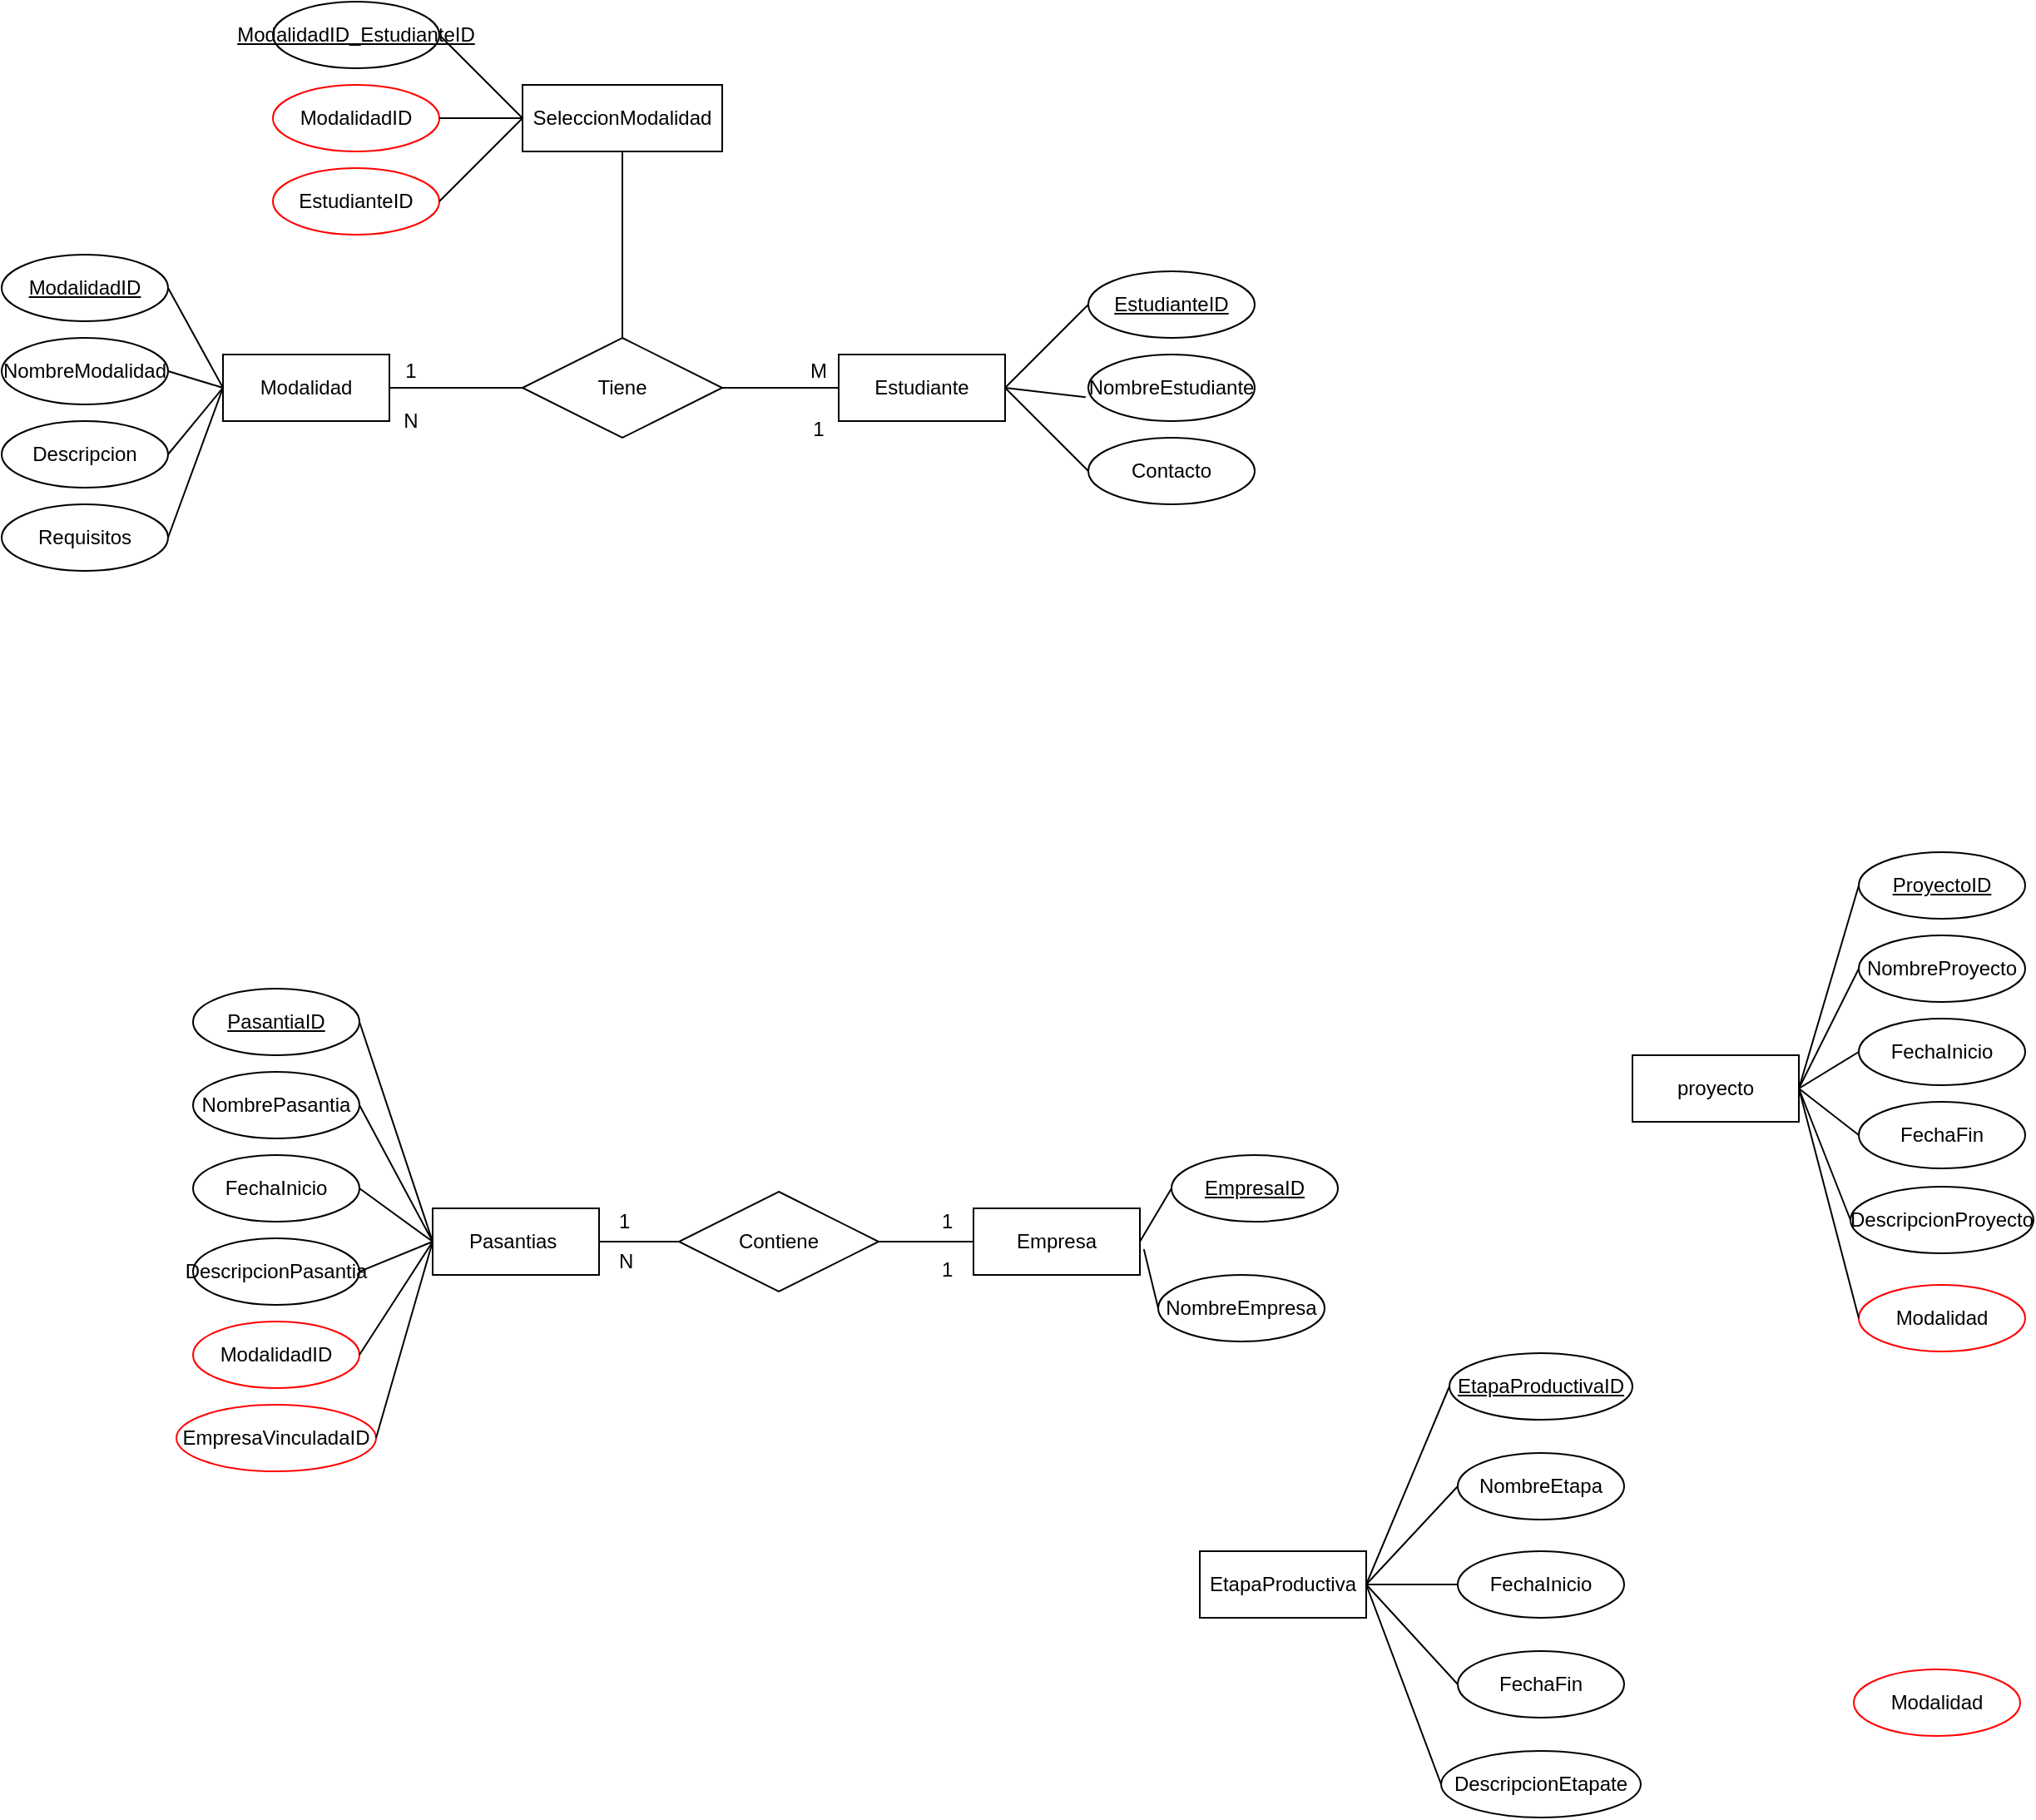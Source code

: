 <mxfile version="21.8.2" type="device">
  <diagram name="Página-1" id="7XZq4JvQYt5dFGQhsl9o">
    <mxGraphModel dx="1114" dy="598" grid="1" gridSize="10" guides="1" tooltips="1" connect="1" arrows="1" fold="1" page="1" pageScale="1" pageWidth="827" pageHeight="1169" math="0" shadow="0">
      <root>
        <mxCell id="0" />
        <mxCell id="1" parent="0" />
        <mxCell id="lfLKXVhpq9_OITYBXU5h-1" value="Modalidad" style="whiteSpace=wrap;html=1;align=center;" vertex="1" parent="1">
          <mxGeometry x="320" y="270" width="100" height="40" as="geometry" />
        </mxCell>
        <mxCell id="lfLKXVhpq9_OITYBXU5h-2" value="ModalidadID" style="ellipse;whiteSpace=wrap;html=1;align=center;fontStyle=4;" vertex="1" parent="1">
          <mxGeometry x="187" y="210" width="100" height="40" as="geometry" />
        </mxCell>
        <mxCell id="lfLKXVhpq9_OITYBXU5h-3" value="  NombreModalidad" style="ellipse;whiteSpace=wrap;html=1;align=center;" vertex="1" parent="1">
          <mxGeometry x="187" y="260" width="100" height="40" as="geometry" />
        </mxCell>
        <mxCell id="lfLKXVhpq9_OITYBXU5h-4" value=" Descripcion" style="ellipse;whiteSpace=wrap;html=1;align=center;" vertex="1" parent="1">
          <mxGeometry x="187" y="310" width="100" height="40" as="geometry" />
        </mxCell>
        <mxCell id="lfLKXVhpq9_OITYBXU5h-5" value=" Requisitos" style="ellipse;whiteSpace=wrap;html=1;align=center;" vertex="1" parent="1">
          <mxGeometry x="187" y="360" width="100" height="40" as="geometry" />
        </mxCell>
        <mxCell id="lfLKXVhpq9_OITYBXU5h-6" value="Estudiante" style="whiteSpace=wrap;html=1;align=center;" vertex="1" parent="1">
          <mxGeometry x="690" y="270" width="100" height="40" as="geometry" />
        </mxCell>
        <mxCell id="lfLKXVhpq9_OITYBXU5h-7" value="" style="endArrow=none;html=1;rounded=0;entryX=1;entryY=0.5;entryDx=0;entryDy=0;exitX=0;exitY=0.5;exitDx=0;exitDy=0;" edge="1" parent="1" source="lfLKXVhpq9_OITYBXU5h-1" target="lfLKXVhpq9_OITYBXU5h-3">
          <mxGeometry width="50" height="50" relative="1" as="geometry">
            <mxPoint x="250" y="430" as="sourcePoint" />
            <mxPoint x="300" y="380" as="targetPoint" />
          </mxGeometry>
        </mxCell>
        <mxCell id="lfLKXVhpq9_OITYBXU5h-8" value="" style="endArrow=none;html=1;rounded=0;entryX=1;entryY=0.5;entryDx=0;entryDy=0;exitX=0;exitY=0.5;exitDx=0;exitDy=0;" edge="1" parent="1" source="lfLKXVhpq9_OITYBXU5h-1" target="lfLKXVhpq9_OITYBXU5h-2">
          <mxGeometry width="50" height="50" relative="1" as="geometry">
            <mxPoint x="210" y="460" as="sourcePoint" />
            <mxPoint x="260" y="410" as="targetPoint" />
          </mxGeometry>
        </mxCell>
        <mxCell id="lfLKXVhpq9_OITYBXU5h-9" value="" style="endArrow=none;html=1;rounded=0;entryX=0;entryY=0.5;entryDx=0;entryDy=0;exitX=1;exitY=0.5;exitDx=0;exitDy=0;" edge="1" parent="1" source="lfLKXVhpq9_OITYBXU5h-4" target="lfLKXVhpq9_OITYBXU5h-1">
          <mxGeometry width="50" height="50" relative="1" as="geometry">
            <mxPoint x="190" y="490" as="sourcePoint" />
            <mxPoint x="250" y="310" as="targetPoint" />
          </mxGeometry>
        </mxCell>
        <mxCell id="lfLKXVhpq9_OITYBXU5h-10" value="" style="endArrow=none;html=1;rounded=0;entryX=0;entryY=0.5;entryDx=0;entryDy=0;exitX=1;exitY=0.5;exitDx=0;exitDy=0;" edge="1" parent="1" source="lfLKXVhpq9_OITYBXU5h-5" target="lfLKXVhpq9_OITYBXU5h-1">
          <mxGeometry width="50" height="50" relative="1" as="geometry">
            <mxPoint x="180" y="480" as="sourcePoint" />
            <mxPoint x="230" y="430" as="targetPoint" />
          </mxGeometry>
        </mxCell>
        <mxCell id="lfLKXVhpq9_OITYBXU5h-12" value="Tiene" style="shape=rhombus;perimeter=rhombusPerimeter;whiteSpace=wrap;html=1;align=center;" vertex="1" parent="1">
          <mxGeometry x="500" y="260" width="120" height="60" as="geometry" />
        </mxCell>
        <mxCell id="lfLKXVhpq9_OITYBXU5h-13" value="" style="endArrow=none;html=1;rounded=0;entryX=1;entryY=0.5;entryDx=0;entryDy=0;" edge="1" parent="1" source="lfLKXVhpq9_OITYBXU5h-12" target="lfLKXVhpq9_OITYBXU5h-1">
          <mxGeometry width="50" height="50" relative="1" as="geometry">
            <mxPoint x="270" y="400" as="sourcePoint" />
            <mxPoint x="320" y="350" as="targetPoint" />
          </mxGeometry>
        </mxCell>
        <mxCell id="lfLKXVhpq9_OITYBXU5h-14" value="" style="endArrow=none;html=1;rounded=0;entryX=1;entryY=0.5;entryDx=0;entryDy=0;" edge="1" parent="1" source="lfLKXVhpq9_OITYBXU5h-6" target="lfLKXVhpq9_OITYBXU5h-12">
          <mxGeometry width="50" height="50" relative="1" as="geometry">
            <mxPoint x="280" y="530" as="sourcePoint" />
            <mxPoint x="190" y="500" as="targetPoint" />
          </mxGeometry>
        </mxCell>
        <mxCell id="lfLKXVhpq9_OITYBXU5h-15" value="  NombreEstudiante" style="ellipse;whiteSpace=wrap;html=1;align=center;" vertex="1" parent="1">
          <mxGeometry x="840" y="270" width="100" height="40" as="geometry" />
        </mxCell>
        <mxCell id="lfLKXVhpq9_OITYBXU5h-16" value=" EstudianteID" style="ellipse;whiteSpace=wrap;html=1;align=center;fontStyle=4;" vertex="1" parent="1">
          <mxGeometry x="840" y="220" width="100" height="40" as="geometry" />
        </mxCell>
        <mxCell id="lfLKXVhpq9_OITYBXU5h-17" value=" Contacto" style="ellipse;whiteSpace=wrap;html=1;align=center;" vertex="1" parent="1">
          <mxGeometry x="840" y="320" width="100" height="40" as="geometry" />
        </mxCell>
        <mxCell id="lfLKXVhpq9_OITYBXU5h-18" value="" style="endArrow=none;html=1;rounded=0;entryX=0;entryY=0.5;entryDx=0;entryDy=0;exitX=1;exitY=0.5;exitDx=0;exitDy=0;" edge="1" parent="1" source="lfLKXVhpq9_OITYBXU5h-6" target="lfLKXVhpq9_OITYBXU5h-16">
          <mxGeometry width="50" height="50" relative="1" as="geometry">
            <mxPoint x="750" y="440" as="sourcePoint" />
            <mxPoint x="800" y="390" as="targetPoint" />
          </mxGeometry>
        </mxCell>
        <mxCell id="lfLKXVhpq9_OITYBXU5h-19" value="" style="endArrow=none;html=1;rounded=0;entryX=-0.016;entryY=0.64;entryDx=0;entryDy=0;entryPerimeter=0;exitX=1;exitY=0.5;exitDx=0;exitDy=0;" edge="1" parent="1" source="lfLKXVhpq9_OITYBXU5h-6" target="lfLKXVhpq9_OITYBXU5h-15">
          <mxGeometry width="50" height="50" relative="1" as="geometry">
            <mxPoint x="630" y="440" as="sourcePoint" />
            <mxPoint x="680" y="390" as="targetPoint" />
          </mxGeometry>
        </mxCell>
        <mxCell id="lfLKXVhpq9_OITYBXU5h-20" value="" style="endArrow=none;html=1;rounded=0;exitX=0;exitY=0.5;exitDx=0;exitDy=0;entryX=1;entryY=0.5;entryDx=0;entryDy=0;" edge="1" parent="1" source="lfLKXVhpq9_OITYBXU5h-17" target="lfLKXVhpq9_OITYBXU5h-6">
          <mxGeometry width="50" height="50" relative="1" as="geometry">
            <mxPoint x="710" y="450" as="sourcePoint" />
            <mxPoint x="790" y="350" as="targetPoint" />
          </mxGeometry>
        </mxCell>
        <mxCell id="lfLKXVhpq9_OITYBXU5h-21" value="1" style="text;html=1;strokeColor=none;fillColor=none;align=center;verticalAlign=middle;whiteSpace=wrap;rounded=0;" vertex="1" parent="1">
          <mxGeometry x="403" y="265" width="60" height="30" as="geometry" />
        </mxCell>
        <mxCell id="lfLKXVhpq9_OITYBXU5h-22" value="N" style="text;html=1;strokeColor=none;fillColor=none;align=center;verticalAlign=middle;whiteSpace=wrap;rounded=0;" vertex="1" parent="1">
          <mxGeometry x="403" y="295" width="60" height="30" as="geometry" />
        </mxCell>
        <mxCell id="lfLKXVhpq9_OITYBXU5h-24" value="M" style="text;html=1;strokeColor=none;fillColor=none;align=center;verticalAlign=middle;whiteSpace=wrap;rounded=0;" vertex="1" parent="1">
          <mxGeometry x="648" y="265" width="60" height="30" as="geometry" />
        </mxCell>
        <mxCell id="lfLKXVhpq9_OITYBXU5h-25" value="1" style="text;html=1;strokeColor=none;fillColor=none;align=center;verticalAlign=middle;whiteSpace=wrap;rounded=0;" vertex="1" parent="1">
          <mxGeometry x="648" y="300" width="60" height="30" as="geometry" />
        </mxCell>
        <mxCell id="lfLKXVhpq9_OITYBXU5h-36" value="Pasantias&amp;nbsp;" style="whiteSpace=wrap;html=1;align=center;" vertex="1" parent="1">
          <mxGeometry x="446" y="783" width="100" height="40" as="geometry" />
        </mxCell>
        <mxCell id="lfLKXVhpq9_OITYBXU5h-37" value="  NombrePasantia " style="ellipse;whiteSpace=wrap;html=1;align=center;" vertex="1" parent="1">
          <mxGeometry x="302" y="701" width="100" height="40" as="geometry" />
        </mxCell>
        <mxCell id="lfLKXVhpq9_OITYBXU5h-38" value=" PasantiaID" style="ellipse;whiteSpace=wrap;html=1;align=center;fontStyle=4;" vertex="1" parent="1">
          <mxGeometry x="302" y="651" width="100" height="40" as="geometry" />
        </mxCell>
        <mxCell id="lfLKXVhpq9_OITYBXU5h-39" value="  FechaInicio" style="ellipse;whiteSpace=wrap;html=1;align=center;" vertex="1" parent="1">
          <mxGeometry x="302" y="751" width="100" height="40" as="geometry" />
        </mxCell>
        <mxCell id="lfLKXVhpq9_OITYBXU5h-40" value="DescripcionPasantia" style="ellipse;whiteSpace=wrap;html=1;align=center;" vertex="1" parent="1">
          <mxGeometry x="302" y="801" width="100" height="40" as="geometry" />
        </mxCell>
        <mxCell id="lfLKXVhpq9_OITYBXU5h-41" value="ModalidadID" style="ellipse;whiteSpace=wrap;html=1;align=center;strokeColor=#ff0000;" vertex="1" parent="1">
          <mxGeometry x="302" y="851" width="100" height="40" as="geometry" />
        </mxCell>
        <mxCell id="lfLKXVhpq9_OITYBXU5h-42" value=" EmpresaVinculadaID" style="ellipse;whiteSpace=wrap;html=1;align=center;strokeColor=#ff0000;" vertex="1" parent="1">
          <mxGeometry x="292" y="901" width="120" height="40" as="geometry" />
        </mxCell>
        <mxCell id="lfLKXVhpq9_OITYBXU5h-43" value="" style="endArrow=none;html=1;rounded=0;entryX=1;entryY=0.5;entryDx=0;entryDy=0;exitX=0;exitY=0.5;exitDx=0;exitDy=0;" edge="1" parent="1" source="lfLKXVhpq9_OITYBXU5h-36" target="lfLKXVhpq9_OITYBXU5h-38">
          <mxGeometry width="50" height="50" relative="1" as="geometry">
            <mxPoint x="366" y="853" as="sourcePoint" />
            <mxPoint x="416" y="803" as="targetPoint" />
          </mxGeometry>
        </mxCell>
        <mxCell id="lfLKXVhpq9_OITYBXU5h-44" value="" style="endArrow=none;html=1;rounded=0;entryX=1;entryY=0.5;entryDx=0;entryDy=0;exitX=0;exitY=0.5;exitDx=0;exitDy=0;" edge="1" parent="1" source="lfLKXVhpq9_OITYBXU5h-36" target="lfLKXVhpq9_OITYBXU5h-37">
          <mxGeometry width="50" height="50" relative="1" as="geometry">
            <mxPoint x="326" y="853" as="sourcePoint" />
            <mxPoint x="376" y="803" as="targetPoint" />
          </mxGeometry>
        </mxCell>
        <mxCell id="lfLKXVhpq9_OITYBXU5h-45" value="" style="endArrow=none;html=1;rounded=0;entryX=1;entryY=0.5;entryDx=0;entryDy=0;exitX=0;exitY=0.5;exitDx=0;exitDy=0;" edge="1" parent="1" source="lfLKXVhpq9_OITYBXU5h-36" target="lfLKXVhpq9_OITYBXU5h-39">
          <mxGeometry width="50" height="50" relative="1" as="geometry">
            <mxPoint x="336" y="873" as="sourcePoint" />
            <mxPoint x="386" y="823" as="targetPoint" />
          </mxGeometry>
        </mxCell>
        <mxCell id="lfLKXVhpq9_OITYBXU5h-46" value="" style="endArrow=none;html=1;rounded=0;entryX=1;entryY=0.5;entryDx=0;entryDy=0;exitX=0;exitY=0.5;exitDx=0;exitDy=0;" edge="1" parent="1" source="lfLKXVhpq9_OITYBXU5h-36" target="lfLKXVhpq9_OITYBXU5h-40">
          <mxGeometry width="50" height="50" relative="1" as="geometry">
            <mxPoint x="366" y="893" as="sourcePoint" />
            <mxPoint x="416" y="843" as="targetPoint" />
          </mxGeometry>
        </mxCell>
        <mxCell id="lfLKXVhpq9_OITYBXU5h-47" value="" style="endArrow=none;html=1;rounded=0;entryX=1;entryY=0.5;entryDx=0;entryDy=0;exitX=0;exitY=0.5;exitDx=0;exitDy=0;" edge="1" parent="1" source="lfLKXVhpq9_OITYBXU5h-36" target="lfLKXVhpq9_OITYBXU5h-41">
          <mxGeometry width="50" height="50" relative="1" as="geometry">
            <mxPoint x="366" y="913" as="sourcePoint" />
            <mxPoint x="416" y="863" as="targetPoint" />
          </mxGeometry>
        </mxCell>
        <mxCell id="lfLKXVhpq9_OITYBXU5h-48" value="" style="endArrow=none;html=1;rounded=0;entryX=0;entryY=0.5;entryDx=0;entryDy=0;exitX=1;exitY=0.5;exitDx=0;exitDy=0;" edge="1" parent="1" source="lfLKXVhpq9_OITYBXU5h-42" target="lfLKXVhpq9_OITYBXU5h-36">
          <mxGeometry width="50" height="50" relative="1" as="geometry">
            <mxPoint x="416" y="963" as="sourcePoint" />
            <mxPoint x="466" y="913" as="targetPoint" />
          </mxGeometry>
        </mxCell>
        <mxCell id="lfLKXVhpq9_OITYBXU5h-49" value="Contiene" style="shape=rhombus;perimeter=rhombusPerimeter;whiteSpace=wrap;html=1;align=center;" vertex="1" parent="1">
          <mxGeometry x="594" y="773" width="120" height="60" as="geometry" />
        </mxCell>
        <mxCell id="lfLKXVhpq9_OITYBXU5h-50" value="" style="endArrow=none;html=1;rounded=0;exitX=1;exitY=0.5;exitDx=0;exitDy=0;entryX=0;entryY=0.5;entryDx=0;entryDy=0;" edge="1" parent="1" source="lfLKXVhpq9_OITYBXU5h-36" target="lfLKXVhpq9_OITYBXU5h-49">
          <mxGeometry relative="1" as="geometry">
            <mxPoint x="630" y="923" as="sourcePoint" />
            <mxPoint x="790" y="923" as="targetPoint" />
          </mxGeometry>
        </mxCell>
        <mxCell id="lfLKXVhpq9_OITYBXU5h-51" value="" style="endArrow=none;html=1;rounded=0;entryX=0;entryY=0.5;entryDx=0;entryDy=0;exitX=1;exitY=0.5;exitDx=0;exitDy=0;" edge="1" parent="1" source="lfLKXVhpq9_OITYBXU5h-49" target="lfLKXVhpq9_OITYBXU5h-52">
          <mxGeometry relative="1" as="geometry">
            <mxPoint x="740" y="853" as="sourcePoint" />
            <mxPoint x="771" y="803" as="targetPoint" />
          </mxGeometry>
        </mxCell>
        <mxCell id="lfLKXVhpq9_OITYBXU5h-52" value="Empresa" style="whiteSpace=wrap;html=1;align=center;" vertex="1" parent="1">
          <mxGeometry x="771" y="783" width="100" height="40" as="geometry" />
        </mxCell>
        <mxCell id="lfLKXVhpq9_OITYBXU5h-53" value="1" style="text;strokeColor=none;fillColor=none;spacingLeft=4;spacingRight=4;overflow=hidden;rotatable=0;points=[[0,0.5],[1,0.5]];portConstraint=eastwest;fontSize=12;whiteSpace=wrap;html=1;" vertex="1" parent="1">
          <mxGeometry x="552" y="777" width="40" height="30" as="geometry" />
        </mxCell>
        <mxCell id="lfLKXVhpq9_OITYBXU5h-54" value="N" style="text;strokeColor=none;fillColor=none;spacingLeft=4;spacingRight=4;overflow=hidden;rotatable=0;points=[[0,0.5],[1,0.5]];portConstraint=eastwest;fontSize=12;whiteSpace=wrap;html=1;" vertex="1" parent="1">
          <mxGeometry x="552" y="801" width="40" height="30" as="geometry" />
        </mxCell>
        <mxCell id="lfLKXVhpq9_OITYBXU5h-55" value="1" style="text;strokeColor=none;fillColor=none;spacingLeft=4;spacingRight=4;overflow=hidden;rotatable=0;points=[[0,0.5],[1,0.5]];portConstraint=eastwest;fontSize=12;whiteSpace=wrap;html=1;" vertex="1" parent="1">
          <mxGeometry x="746" y="777" width="40" height="30" as="geometry" />
        </mxCell>
        <mxCell id="lfLKXVhpq9_OITYBXU5h-56" value="1" style="text;strokeColor=none;fillColor=none;spacingLeft=4;spacingRight=4;overflow=hidden;rotatable=0;points=[[0,0.5],[1,0.5]];portConstraint=eastwest;fontSize=12;whiteSpace=wrap;html=1;" vertex="1" parent="1">
          <mxGeometry x="746" y="806" width="40" height="30" as="geometry" />
        </mxCell>
        <mxCell id="lfLKXVhpq9_OITYBXU5h-57" value="EmpresaID" style="ellipse;whiteSpace=wrap;html=1;align=center;fontStyle=4;" vertex="1" parent="1">
          <mxGeometry x="890" y="751" width="100" height="40" as="geometry" />
        </mxCell>
        <mxCell id="lfLKXVhpq9_OITYBXU5h-58" value="NombreEmpresa" style="ellipse;whiteSpace=wrap;html=1;align=center;" vertex="1" parent="1">
          <mxGeometry x="882" y="823" width="100" height="40" as="geometry" />
        </mxCell>
        <mxCell id="lfLKXVhpq9_OITYBXU5h-60" value="" style="endArrow=none;html=1;rounded=0;entryX=0;entryY=0.5;entryDx=0;entryDy=0;exitX=1;exitY=0.5;exitDx=0;exitDy=0;" edge="1" parent="1" source="lfLKXVhpq9_OITYBXU5h-52" target="lfLKXVhpq9_OITYBXU5h-57">
          <mxGeometry relative="1" as="geometry">
            <mxPoint x="760" y="893" as="sourcePoint" />
            <mxPoint x="920" y="893" as="targetPoint" />
          </mxGeometry>
        </mxCell>
        <mxCell id="lfLKXVhpq9_OITYBXU5h-61" value="" style="endArrow=none;html=1;rounded=0;entryX=0;entryY=0.5;entryDx=0;entryDy=0;exitX=1.024;exitY=0.614;exitDx=0;exitDy=0;exitPerimeter=0;" edge="1" parent="1" source="lfLKXVhpq9_OITYBXU5h-52" target="lfLKXVhpq9_OITYBXU5h-58">
          <mxGeometry relative="1" as="geometry">
            <mxPoint x="780" y="913" as="sourcePoint" />
            <mxPoint x="940" y="913" as="targetPoint" />
          </mxGeometry>
        </mxCell>
        <mxCell id="lfLKXVhpq9_OITYBXU5h-62" value="EtapaProductiva" style="whiteSpace=wrap;html=1;align=center;" vertex="1" parent="1">
          <mxGeometry x="907" y="989" width="100" height="40" as="geometry" />
        </mxCell>
        <mxCell id="lfLKXVhpq9_OITYBXU5h-63" value="  EtapaProductivaID" style="ellipse;whiteSpace=wrap;html=1;align=center;fontStyle=4;" vertex="1" parent="1">
          <mxGeometry x="1057" y="870" width="110" height="40" as="geometry" />
        </mxCell>
        <mxCell id="lfLKXVhpq9_OITYBXU5h-64" value=" NombreEtapa" style="ellipse;whiteSpace=wrap;html=1;align=center;" vertex="1" parent="1">
          <mxGeometry x="1062" y="930" width="100" height="40" as="geometry" />
        </mxCell>
        <mxCell id="lfLKXVhpq9_OITYBXU5h-65" value=" FechaInicio" style="ellipse;whiteSpace=wrap;html=1;align=center;" vertex="1" parent="1">
          <mxGeometry x="1062" y="989" width="100" height="40" as="geometry" />
        </mxCell>
        <mxCell id="lfLKXVhpq9_OITYBXU5h-66" value="  FechaFin" style="ellipse;whiteSpace=wrap;html=1;align=center;" vertex="1" parent="1">
          <mxGeometry x="1062" y="1049" width="100" height="40" as="geometry" />
        </mxCell>
        <mxCell id="lfLKXVhpq9_OITYBXU5h-67" value="   DescripcionEtapate" style="ellipse;whiteSpace=wrap;html=1;align=center;" vertex="1" parent="1">
          <mxGeometry x="1052" y="1109" width="120" height="40" as="geometry" />
        </mxCell>
        <mxCell id="lfLKXVhpq9_OITYBXU5h-68" value="" style="endArrow=none;html=1;rounded=0;entryX=0;entryY=0.5;entryDx=0;entryDy=0;exitX=1;exitY=0.5;exitDx=0;exitDy=0;" edge="1" parent="1" source="lfLKXVhpq9_OITYBXU5h-62" target="lfLKXVhpq9_OITYBXU5h-63">
          <mxGeometry relative="1" as="geometry">
            <mxPoint x="867" y="1099" as="sourcePoint" />
            <mxPoint x="1027" y="1099" as="targetPoint" />
          </mxGeometry>
        </mxCell>
        <mxCell id="lfLKXVhpq9_OITYBXU5h-69" value="" style="endArrow=none;html=1;rounded=0;entryX=0;entryY=0.5;entryDx=0;entryDy=0;exitX=1;exitY=0.5;exitDx=0;exitDy=0;" edge="1" parent="1" source="lfLKXVhpq9_OITYBXU5h-62" target="lfLKXVhpq9_OITYBXU5h-64">
          <mxGeometry relative="1" as="geometry">
            <mxPoint x="837" y="1079" as="sourcePoint" />
            <mxPoint x="997" y="1079" as="targetPoint" />
          </mxGeometry>
        </mxCell>
        <mxCell id="lfLKXVhpq9_OITYBXU5h-70" value="" style="endArrow=none;html=1;rounded=0;exitX=1;exitY=0.5;exitDx=0;exitDy=0;entryX=0;entryY=0.5;entryDx=0;entryDy=0;" edge="1" parent="1" source="lfLKXVhpq9_OITYBXU5h-62" target="lfLKXVhpq9_OITYBXU5h-65">
          <mxGeometry relative="1" as="geometry">
            <mxPoint x="917" y="1109" as="sourcePoint" />
            <mxPoint x="1077" y="1109" as="targetPoint" />
          </mxGeometry>
        </mxCell>
        <mxCell id="lfLKXVhpq9_OITYBXU5h-71" value="" style="endArrow=none;html=1;rounded=0;entryX=0;entryY=0.5;entryDx=0;entryDy=0;exitX=1;exitY=0.5;exitDx=0;exitDy=0;" edge="1" parent="1" source="lfLKXVhpq9_OITYBXU5h-62" target="lfLKXVhpq9_OITYBXU5h-66">
          <mxGeometry relative="1" as="geometry">
            <mxPoint x="877" y="1099" as="sourcePoint" />
            <mxPoint x="1037" y="1099" as="targetPoint" />
          </mxGeometry>
        </mxCell>
        <mxCell id="lfLKXVhpq9_OITYBXU5h-72" value="" style="endArrow=none;html=1;rounded=0;entryX=0;entryY=0.5;entryDx=0;entryDy=0;exitX=1;exitY=0.5;exitDx=0;exitDy=0;" edge="1" parent="1" source="lfLKXVhpq9_OITYBXU5h-62" target="lfLKXVhpq9_OITYBXU5h-67">
          <mxGeometry relative="1" as="geometry">
            <mxPoint x="867" y="1139" as="sourcePoint" />
            <mxPoint x="1027" y="1139" as="targetPoint" />
          </mxGeometry>
        </mxCell>
        <mxCell id="lfLKXVhpq9_OITYBXU5h-73" value="proyecto" style="whiteSpace=wrap;html=1;align=center;" vertex="1" parent="1">
          <mxGeometry x="1167" y="691" width="100" height="40" as="geometry" />
        </mxCell>
        <mxCell id="lfLKXVhpq9_OITYBXU5h-74" value="ProyectoID" style="ellipse;whiteSpace=wrap;html=1;align=center;fontStyle=4;" vertex="1" parent="1">
          <mxGeometry x="1303" y="569" width="100" height="40" as="geometry" />
        </mxCell>
        <mxCell id="lfLKXVhpq9_OITYBXU5h-75" value=" NombreProyecto" style="ellipse;whiteSpace=wrap;html=1;align=center;" vertex="1" parent="1">
          <mxGeometry x="1303" y="619" width="100" height="40" as="geometry" />
        </mxCell>
        <mxCell id="lfLKXVhpq9_OITYBXU5h-76" value="FechaInicio" style="ellipse;whiteSpace=wrap;html=1;align=center;" vertex="1" parent="1">
          <mxGeometry x="1303" y="669" width="100" height="40" as="geometry" />
        </mxCell>
        <mxCell id="lfLKXVhpq9_OITYBXU5h-77" value="  FechaFin" style="ellipse;whiteSpace=wrap;html=1;align=center;" vertex="1" parent="1">
          <mxGeometry x="1303" y="719" width="100" height="40" as="geometry" />
        </mxCell>
        <mxCell id="lfLKXVhpq9_OITYBXU5h-78" value="  DescripcionProyecto" style="ellipse;whiteSpace=wrap;html=1;align=center;" vertex="1" parent="1">
          <mxGeometry x="1298" y="770" width="110" height="40" as="geometry" />
        </mxCell>
        <mxCell id="lfLKXVhpq9_OITYBXU5h-79" value="Modalidad" style="ellipse;whiteSpace=wrap;html=1;align=center;strokeColor=#ff0000;" vertex="1" parent="1">
          <mxGeometry x="1300" y="1060" width="100" height="40" as="geometry" />
        </mxCell>
        <mxCell id="lfLKXVhpq9_OITYBXU5h-80" value="Modalidad" style="ellipse;whiteSpace=wrap;html=1;align=center;strokeColor=#ff0000;" vertex="1" parent="1">
          <mxGeometry x="1303" y="829" width="100" height="40" as="geometry" />
        </mxCell>
        <mxCell id="lfLKXVhpq9_OITYBXU5h-81" value="" style="endArrow=none;html=1;rounded=0;entryX=0;entryY=0.5;entryDx=0;entryDy=0;exitX=1;exitY=0.5;exitDx=0;exitDy=0;" edge="1" parent="1" source="lfLKXVhpq9_OITYBXU5h-73" target="lfLKXVhpq9_OITYBXU5h-74">
          <mxGeometry relative="1" as="geometry">
            <mxPoint x="1150" y="776" as="sourcePoint" />
            <mxPoint x="1310" y="776" as="targetPoint" />
          </mxGeometry>
        </mxCell>
        <mxCell id="lfLKXVhpq9_OITYBXU5h-82" value="" style="endArrow=none;html=1;rounded=0;entryX=0;entryY=0.5;entryDx=0;entryDy=0;exitX=1;exitY=0.5;exitDx=0;exitDy=0;" edge="1" parent="1" source="lfLKXVhpq9_OITYBXU5h-73" target="lfLKXVhpq9_OITYBXU5h-75">
          <mxGeometry relative="1" as="geometry">
            <mxPoint x="1107" y="806" as="sourcePoint" />
            <mxPoint x="1267" y="806" as="targetPoint" />
          </mxGeometry>
        </mxCell>
        <mxCell id="lfLKXVhpq9_OITYBXU5h-83" value="" style="endArrow=none;html=1;rounded=0;entryX=0;entryY=0.5;entryDx=0;entryDy=0;exitX=1;exitY=0.5;exitDx=0;exitDy=0;" edge="1" parent="1" source="lfLKXVhpq9_OITYBXU5h-73" target="lfLKXVhpq9_OITYBXU5h-76">
          <mxGeometry relative="1" as="geometry">
            <mxPoint x="1110" y="786" as="sourcePoint" />
            <mxPoint x="1270" y="786" as="targetPoint" />
          </mxGeometry>
        </mxCell>
        <mxCell id="lfLKXVhpq9_OITYBXU5h-84" value="" style="endArrow=none;html=1;rounded=0;entryX=0;entryY=0.5;entryDx=0;entryDy=0;exitX=1;exitY=0.5;exitDx=0;exitDy=0;" edge="1" parent="1" source="lfLKXVhpq9_OITYBXU5h-73" target="lfLKXVhpq9_OITYBXU5h-77">
          <mxGeometry relative="1" as="geometry">
            <mxPoint x="1160" y="786" as="sourcePoint" />
            <mxPoint x="1320" y="786" as="targetPoint" />
          </mxGeometry>
        </mxCell>
        <mxCell id="lfLKXVhpq9_OITYBXU5h-85" value="" style="endArrow=none;html=1;rounded=0;entryX=0;entryY=0.5;entryDx=0;entryDy=0;exitX=1;exitY=0.5;exitDx=0;exitDy=0;" edge="1" parent="1" source="lfLKXVhpq9_OITYBXU5h-73" target="lfLKXVhpq9_OITYBXU5h-80">
          <mxGeometry relative="1" as="geometry">
            <mxPoint x="1070" y="826" as="sourcePoint" />
            <mxPoint x="1230" y="826" as="targetPoint" />
          </mxGeometry>
        </mxCell>
        <mxCell id="lfLKXVhpq9_OITYBXU5h-86" value="" style="endArrow=none;html=1;rounded=0;entryX=0;entryY=0.5;entryDx=0;entryDy=0;exitX=1;exitY=0.5;exitDx=0;exitDy=0;" edge="1" parent="1" source="lfLKXVhpq9_OITYBXU5h-73" target="lfLKXVhpq9_OITYBXU5h-78">
          <mxGeometry relative="1" as="geometry">
            <mxPoint x="1090" y="796" as="sourcePoint" />
            <mxPoint x="1250" y="796" as="targetPoint" />
          </mxGeometry>
        </mxCell>
        <mxCell id="lfLKXVhpq9_OITYBXU5h-87" value="ModalidadID" style="ellipse;whiteSpace=wrap;html=1;align=center;strokeColor=#ff0000;" vertex="1" parent="1">
          <mxGeometry x="350" y="108" width="100" height="40" as="geometry" />
        </mxCell>
        <mxCell id="lfLKXVhpq9_OITYBXU5h-88" value="EstudianteID" style="ellipse;whiteSpace=wrap;html=1;align=center;strokeColor=#ff0000;" vertex="1" parent="1">
          <mxGeometry x="350" y="158" width="100" height="40" as="geometry" />
        </mxCell>
        <mxCell id="lfLKXVhpq9_OITYBXU5h-89" value="ModalidadID_EstudianteID" style="ellipse;whiteSpace=wrap;html=1;align=center;fontStyle=4;" vertex="1" parent="1">
          <mxGeometry x="350" y="58" width="100" height="40" as="geometry" />
        </mxCell>
        <mxCell id="lfLKXVhpq9_OITYBXU5h-90" value="" style="endArrow=none;html=1;rounded=0;entryX=1;entryY=0.5;entryDx=0;entryDy=0;exitX=0;exitY=0.5;exitDx=0;exitDy=0;" edge="1" parent="1" target="lfLKXVhpq9_OITYBXU5h-89" source="lfLKXVhpq9_OITYBXU5h-94">
          <mxGeometry width="50" height="50" relative="1" as="geometry">
            <mxPoint x="560" y="156" as="sourcePoint" />
            <mxPoint x="530" y="456" as="targetPoint" />
          </mxGeometry>
        </mxCell>
        <mxCell id="lfLKXVhpq9_OITYBXU5h-91" value="" style="endArrow=none;html=1;rounded=0;entryX=1;entryY=0.5;entryDx=0;entryDy=0;exitX=0;exitY=0.5;exitDx=0;exitDy=0;" edge="1" parent="1" target="lfLKXVhpq9_OITYBXU5h-87" source="lfLKXVhpq9_OITYBXU5h-94">
          <mxGeometry width="50" height="50" relative="1" as="geometry">
            <mxPoint x="560" y="156" as="sourcePoint" />
            <mxPoint x="540" y="416" as="targetPoint" />
          </mxGeometry>
        </mxCell>
        <mxCell id="lfLKXVhpq9_OITYBXU5h-93" value="" style="endArrow=none;html=1;rounded=0;entryX=0;entryY=0.5;entryDx=0;entryDy=0;exitX=1;exitY=0.5;exitDx=0;exitDy=0;" edge="1" parent="1" source="lfLKXVhpq9_OITYBXU5h-88" target="lfLKXVhpq9_OITYBXU5h-94">
          <mxGeometry relative="1" as="geometry">
            <mxPoint x="430" y="188" as="sourcePoint" />
            <mxPoint x="590" y="188" as="targetPoint" />
          </mxGeometry>
        </mxCell>
        <mxCell id="lfLKXVhpq9_OITYBXU5h-94" value="SeleccionModalidad " style="whiteSpace=wrap;html=1;align=center;" vertex="1" parent="1">
          <mxGeometry x="500" y="108" width="120" height="40" as="geometry" />
        </mxCell>
        <mxCell id="lfLKXVhpq9_OITYBXU5h-95" value="" style="endArrow=none;html=1;rounded=0;entryX=0.5;entryY=1;entryDx=0;entryDy=0;" edge="1" parent="1" target="lfLKXVhpq9_OITYBXU5h-94">
          <mxGeometry relative="1" as="geometry">
            <mxPoint x="560" y="260" as="sourcePoint" />
            <mxPoint x="560" y="150" as="targetPoint" />
          </mxGeometry>
        </mxCell>
      </root>
    </mxGraphModel>
  </diagram>
</mxfile>
